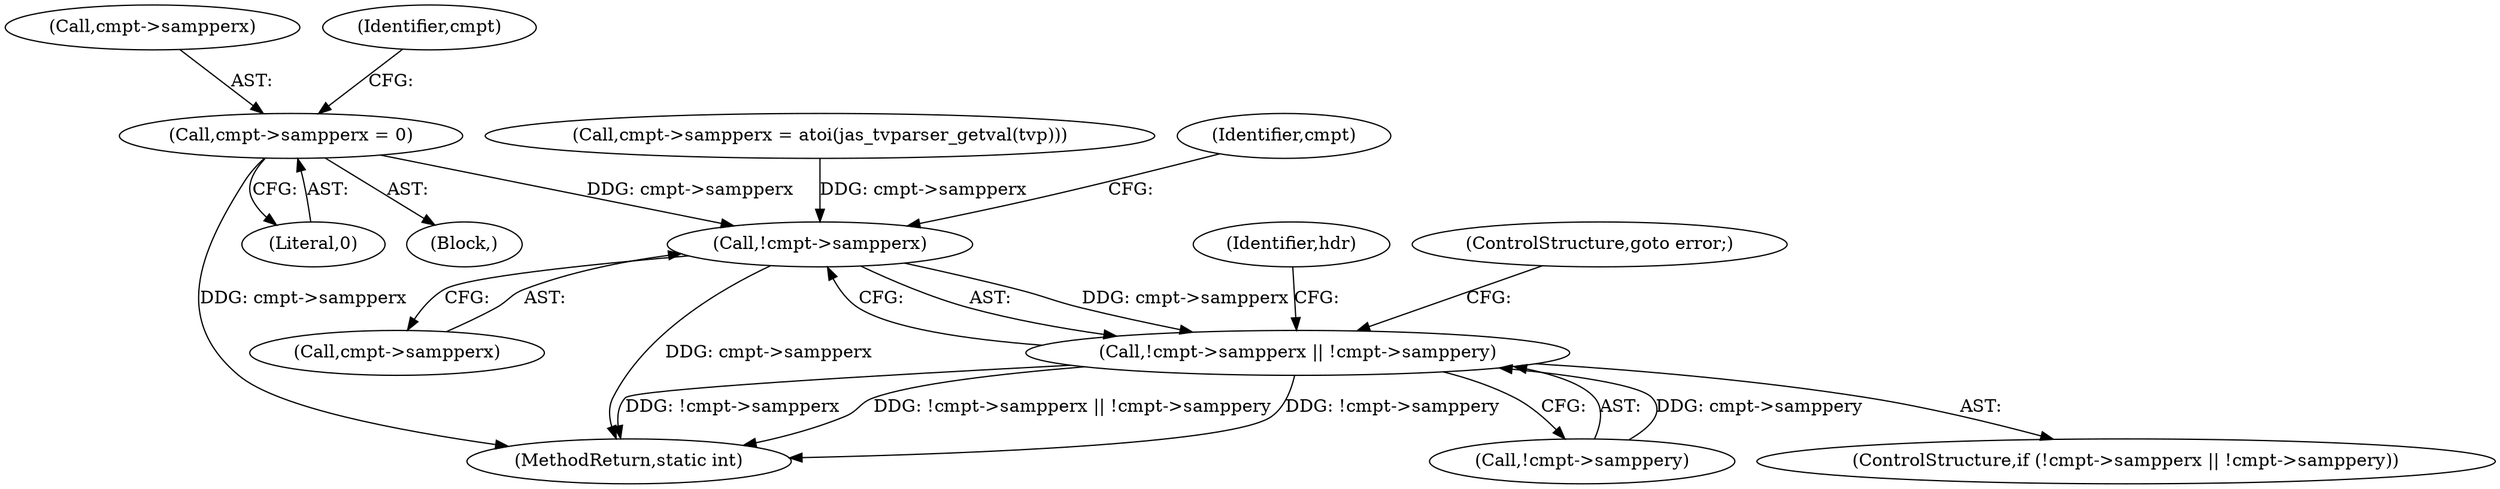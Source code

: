 digraph "0_jasper_df5d2867e8004e51e18b89865bc4aa69229227b3@pointer" {
"1000130" [label="(Call,cmpt->sampperx = 0)"];
"1000279" [label="(Call,!cmpt->sampperx)"];
"1000278" [label="(Call,!cmpt->sampperx || !cmpt->samppery)"];
"1000280" [label="(Call,cmpt->sampperx)"];
"1000134" [label="(Literal,0)"];
"1000130" [label="(Call,cmpt->sampperx = 0)"];
"1000131" [label="(Call,cmpt->sampperx)"];
"1000227" [label="(Call,cmpt->sampperx = atoi(jas_tvparser_getval(tvp)))"];
"1000277" [label="(ControlStructure,if (!cmpt->sampperx || !cmpt->samppery))"];
"1000316" [label="(MethodReturn,static int)"];
"1000285" [label="(Identifier,cmpt)"];
"1000103" [label="(Block,)"];
"1000288" [label="(ControlStructure,goto error;)"];
"1000278" [label="(Call,!cmpt->sampperx || !cmpt->samppery)"];
"1000291" [label="(Identifier,hdr)"];
"1000137" [label="(Identifier,cmpt)"];
"1000283" [label="(Call,!cmpt->samppery)"];
"1000279" [label="(Call,!cmpt->sampperx)"];
"1000130" -> "1000103"  [label="AST: "];
"1000130" -> "1000134"  [label="CFG: "];
"1000131" -> "1000130"  [label="AST: "];
"1000134" -> "1000130"  [label="AST: "];
"1000137" -> "1000130"  [label="CFG: "];
"1000130" -> "1000316"  [label="DDG: cmpt->sampperx"];
"1000130" -> "1000279"  [label="DDG: cmpt->sampperx"];
"1000279" -> "1000278"  [label="AST: "];
"1000279" -> "1000280"  [label="CFG: "];
"1000280" -> "1000279"  [label="AST: "];
"1000285" -> "1000279"  [label="CFG: "];
"1000278" -> "1000279"  [label="CFG: "];
"1000279" -> "1000316"  [label="DDG: cmpt->sampperx"];
"1000279" -> "1000278"  [label="DDG: cmpt->sampperx"];
"1000227" -> "1000279"  [label="DDG: cmpt->sampperx"];
"1000278" -> "1000277"  [label="AST: "];
"1000278" -> "1000283"  [label="CFG: "];
"1000283" -> "1000278"  [label="AST: "];
"1000288" -> "1000278"  [label="CFG: "];
"1000291" -> "1000278"  [label="CFG: "];
"1000278" -> "1000316"  [label="DDG: !cmpt->sampperx || !cmpt->samppery"];
"1000278" -> "1000316"  [label="DDG: !cmpt->samppery"];
"1000278" -> "1000316"  [label="DDG: !cmpt->sampperx"];
"1000283" -> "1000278"  [label="DDG: cmpt->samppery"];
}
